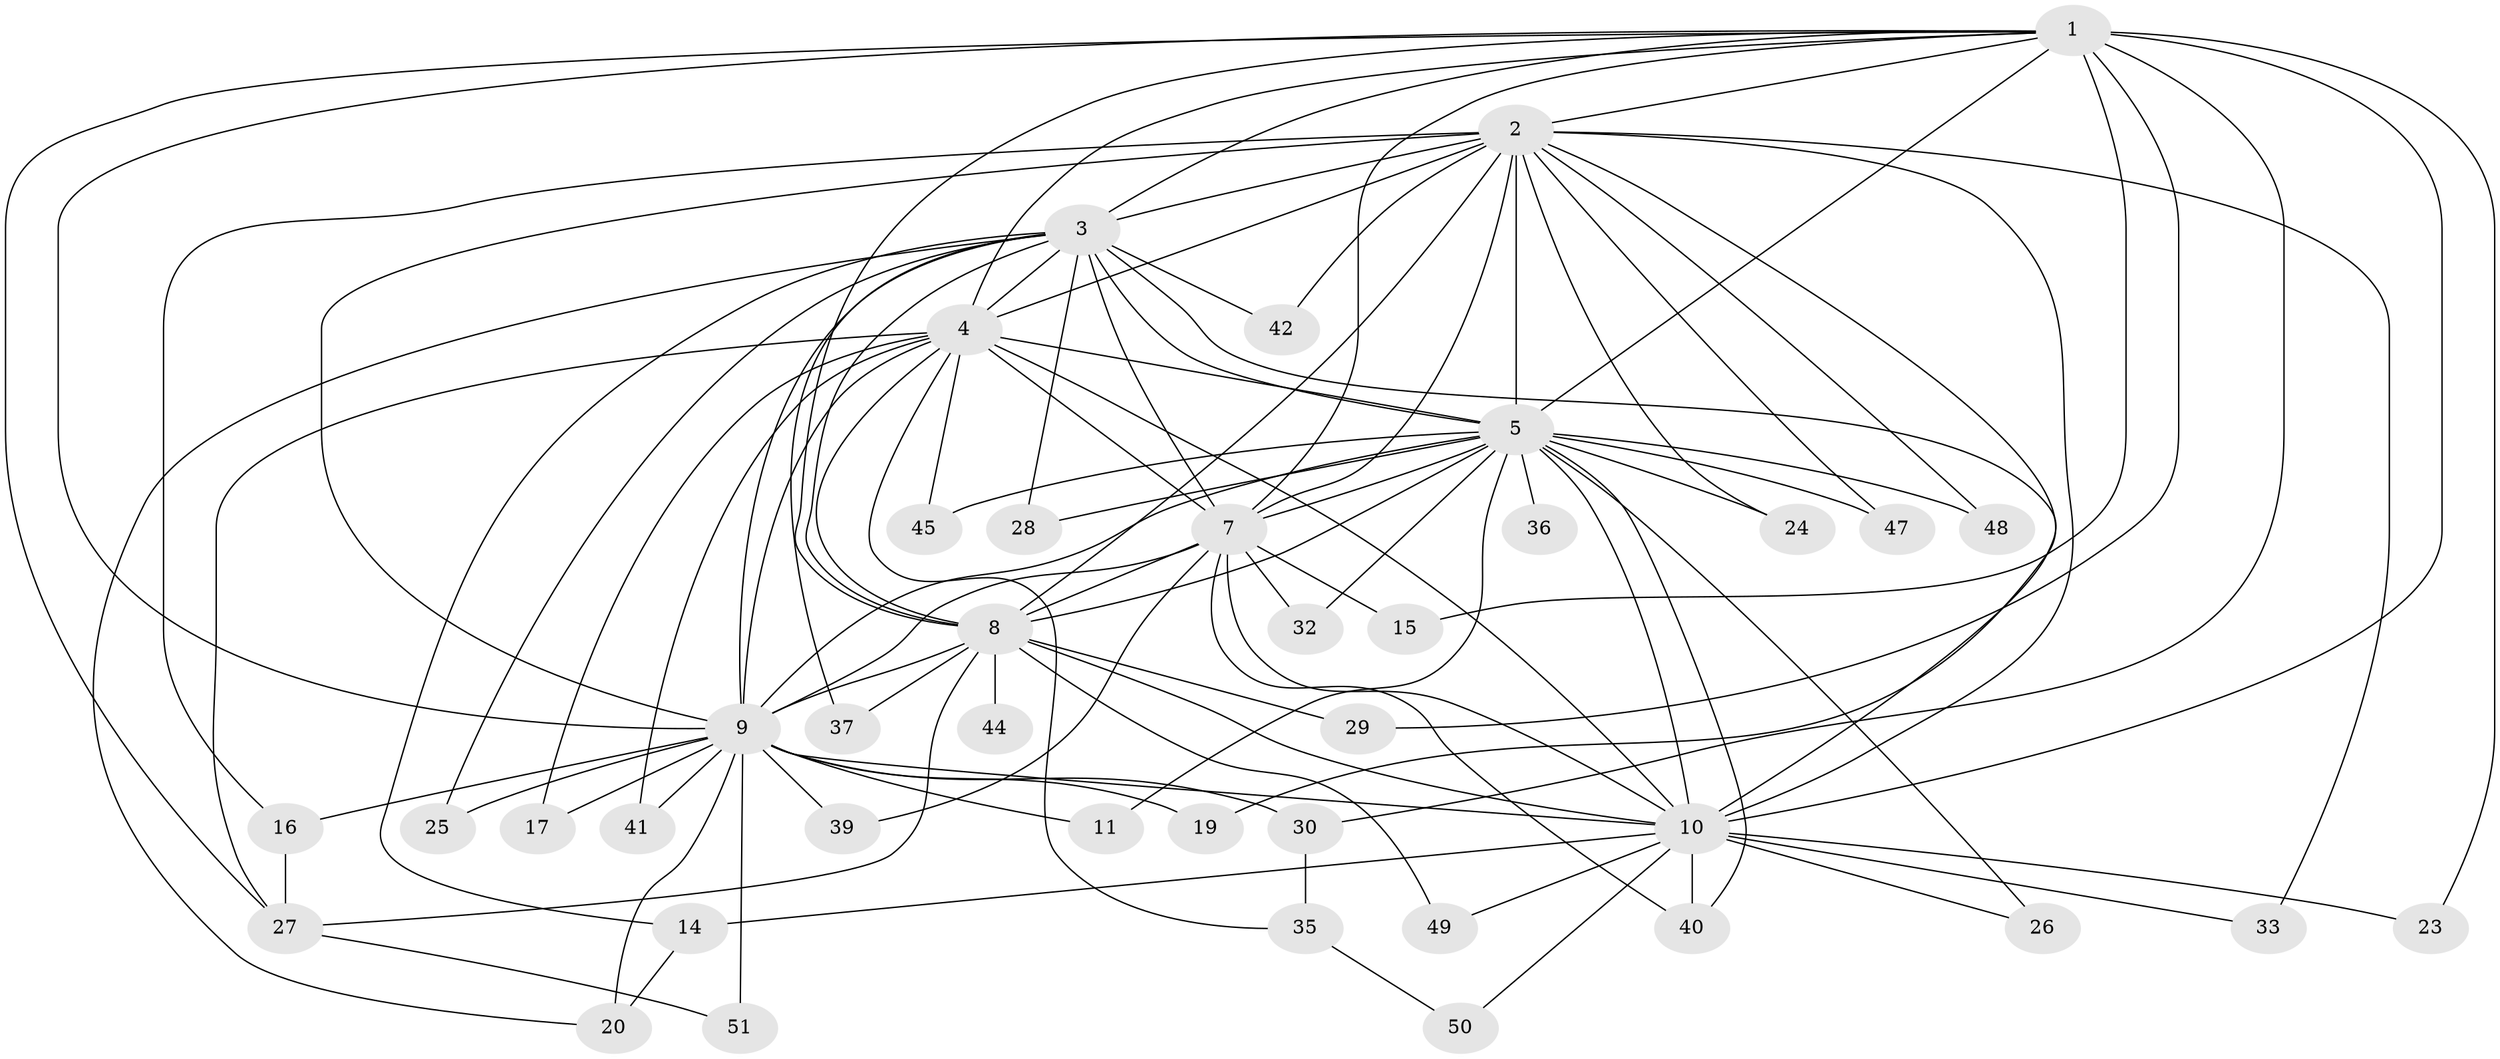 // original degree distribution, {15: 0.03773584905660377, 17: 0.03773584905660377, 14: 0.018867924528301886, 16: 0.03773584905660377, 13: 0.018867924528301886, 19: 0.018867924528301886, 18: 0.018867924528301886, 2: 0.5849056603773585, 3: 0.1509433962264151, 4: 0.07547169811320754}
// Generated by graph-tools (version 1.1) at 2025/11/02/27/25 16:11:05]
// undirected, 40 vertices, 100 edges
graph export_dot {
graph [start="1"]
  node [color=gray90,style=filled];
  1 [super="+46"];
  2 [super="+21"];
  3 [super="+13"];
  4 [super="+38"];
  5 [super="+6"];
  7 [super="+31"];
  8 [super="+12"];
  9 [super="+18"];
  10 [super="+53"];
  11;
  14;
  15;
  16 [super="+52"];
  17;
  19;
  20 [super="+22"];
  23;
  24;
  25;
  26;
  27 [super="+34"];
  28;
  29;
  30;
  32;
  33;
  35;
  36;
  37;
  39;
  40 [super="+43"];
  41;
  42;
  44;
  45;
  47;
  48;
  49;
  50;
  51;
  1 -- 2;
  1 -- 3;
  1 -- 4;
  1 -- 5 [weight=3];
  1 -- 7;
  1 -- 8;
  1 -- 9;
  1 -- 10;
  1 -- 15;
  1 -- 23;
  1 -- 27;
  1 -- 29;
  1 -- 30;
  2 -- 3;
  2 -- 4;
  2 -- 5 [weight=2];
  2 -- 7;
  2 -- 8 [weight=2];
  2 -- 9;
  2 -- 10;
  2 -- 16;
  2 -- 19;
  2 -- 24;
  2 -- 33;
  2 -- 42;
  2 -- 47;
  2 -- 48;
  3 -- 4;
  3 -- 5 [weight=2];
  3 -- 7;
  3 -- 8;
  3 -- 9;
  3 -- 10 [weight=2];
  3 -- 14;
  3 -- 20;
  3 -- 25;
  3 -- 37;
  3 -- 42;
  3 -- 28;
  4 -- 5 [weight=2];
  4 -- 7 [weight=2];
  4 -- 8 [weight=2];
  4 -- 9;
  4 -- 10;
  4 -- 17;
  4 -- 27;
  4 -- 35;
  4 -- 41;
  4 -- 45;
  5 -- 7 [weight=2];
  5 -- 8 [weight=3];
  5 -- 9 [weight=2];
  5 -- 10 [weight=2];
  5 -- 28;
  5 -- 32;
  5 -- 36 [weight=2];
  5 -- 45;
  5 -- 47;
  5 -- 48;
  5 -- 11;
  5 -- 24;
  5 -- 26;
  5 -- 40;
  7 -- 8;
  7 -- 9;
  7 -- 10 [weight=2];
  7 -- 15;
  7 -- 39;
  7 -- 32;
  7 -- 40;
  8 -- 9;
  8 -- 10;
  8 -- 29;
  8 -- 37;
  8 -- 44 [weight=2];
  8 -- 49;
  8 -- 27;
  9 -- 10;
  9 -- 11;
  9 -- 16;
  9 -- 17;
  9 -- 19;
  9 -- 25;
  9 -- 30;
  9 -- 39;
  9 -- 51;
  9 -- 41;
  9 -- 20;
  10 -- 14;
  10 -- 23;
  10 -- 26;
  10 -- 33;
  10 -- 40;
  10 -- 49;
  10 -- 50;
  14 -- 20;
  16 -- 27;
  27 -- 51;
  30 -- 35;
  35 -- 50;
}
